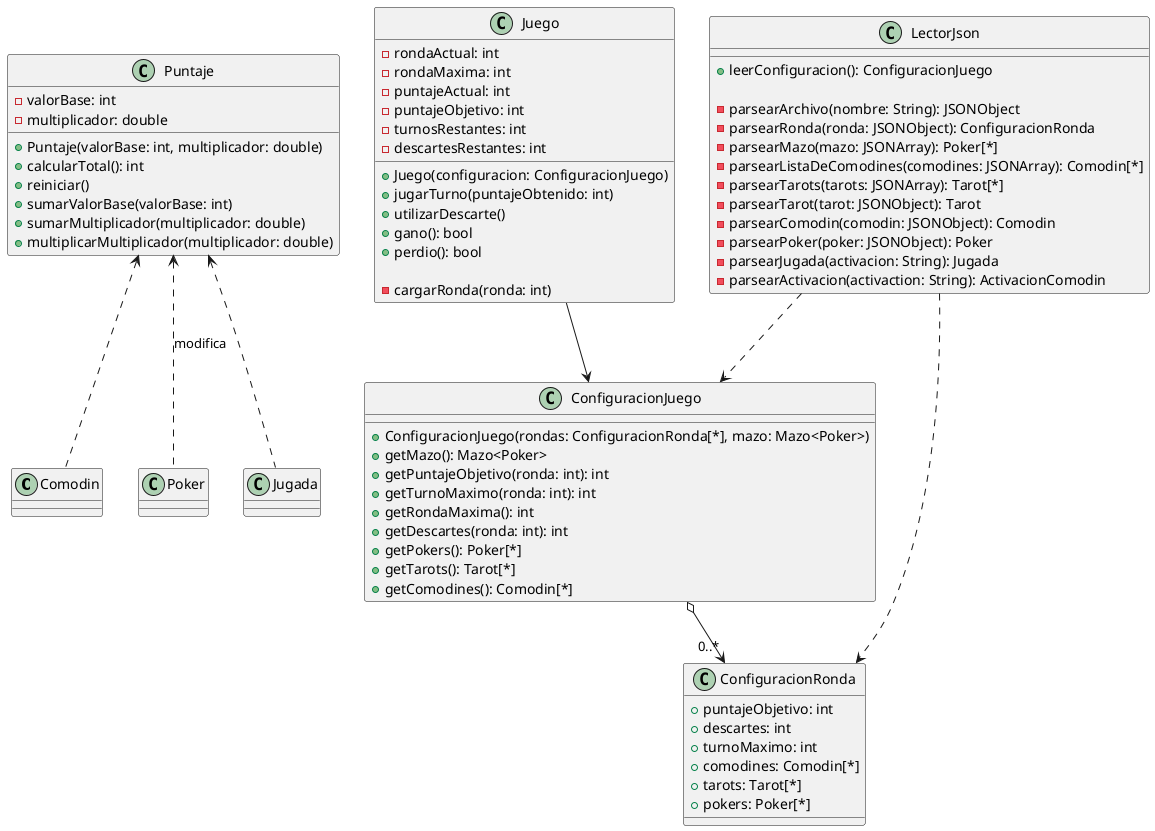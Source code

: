 @startuml
class Comodin {}
class Poker {}
class Jugada {}

class Puntaje {
    - valorBase: int
    - multiplicador: double

    + Puntaje(valorBase: int, multiplicador: double)
    + calcularTotal(): int
    + reiniciar()
    + sumarValorBase(valorBase: int)
    + sumarMultiplicador(multiplicador: double)
    + multiplicarMultiplicador(multiplicador: double)
}

class Juego {
    - rondaActual: int
    - rondaMaxima: int
    - puntajeActual: int
    - puntajeObjetivo: int
    - turnosRestantes: int
    - descartesRestantes: int

    + Juego(configuracion: ConfiguracionJuego)
    + jugarTurno(puntajeObtenido: int)
    + utilizarDescarte()
    + gano(): bool
    + perdio(): bool

    - cargarRonda(ronda: int)
}

class ConfiguracionJuego {
    + ConfiguracionJuego(rondas: ConfiguracionRonda[*], mazo: Mazo<Poker>)
    + getMazo(): Mazo<Poker>
    + getPuntajeObjetivo(ronda: int): int
    + getTurnoMaximo(ronda: int): int
    + getRondaMaxima(): int
    + getDescartes(ronda: int): int
    + getPokers(): Poker[*]
    + getTarots(): Tarot[*]
    + getComodines(): Comodin[*]
}

class ConfiguracionRonda {
    + puntajeObjetivo: int
    + descartes: int
    + turnoMaximo: int
    + comodines: Comodin[*]
    + tarots: Tarot[*]
    + pokers: Poker[*]
}

class LectorJson {
    + leerConfiguracion(): ConfiguracionJuego

    - parsearArchivo(nombre: String): JSONObject
    - parsearRonda(ronda: JSONObject): ConfiguracionRonda
    - parsearMazo(mazo: JSONArray): Poker[*]
    - parsearListaDeComodines(comodines: JSONArray): Comodin[*]
    - parsearTarots(tarots: JSONArray): Tarot[*]
    - parsearTarot(tarot: JSONObject): Tarot
    - parsearComodin(comodin: JSONObject): Comodin
    - parsearPoker(poker: JSONObject): Poker
    - parsearJugada(activacion: String): Jugada
    - parsearActivacion(activaction: String): ActivacionComodin
}

Juego --> ConfiguracionJuego
ConfiguracionJuego o--> "0..*" ConfiguracionRonda

Puntaje <.. Jugada
Puntaje <.. Poker: modifica
Puntaje <.. Comodin

LectorJson ..> ConfiguracionJuego
LectorJson ..> ConfiguracionRonda
@enduml
